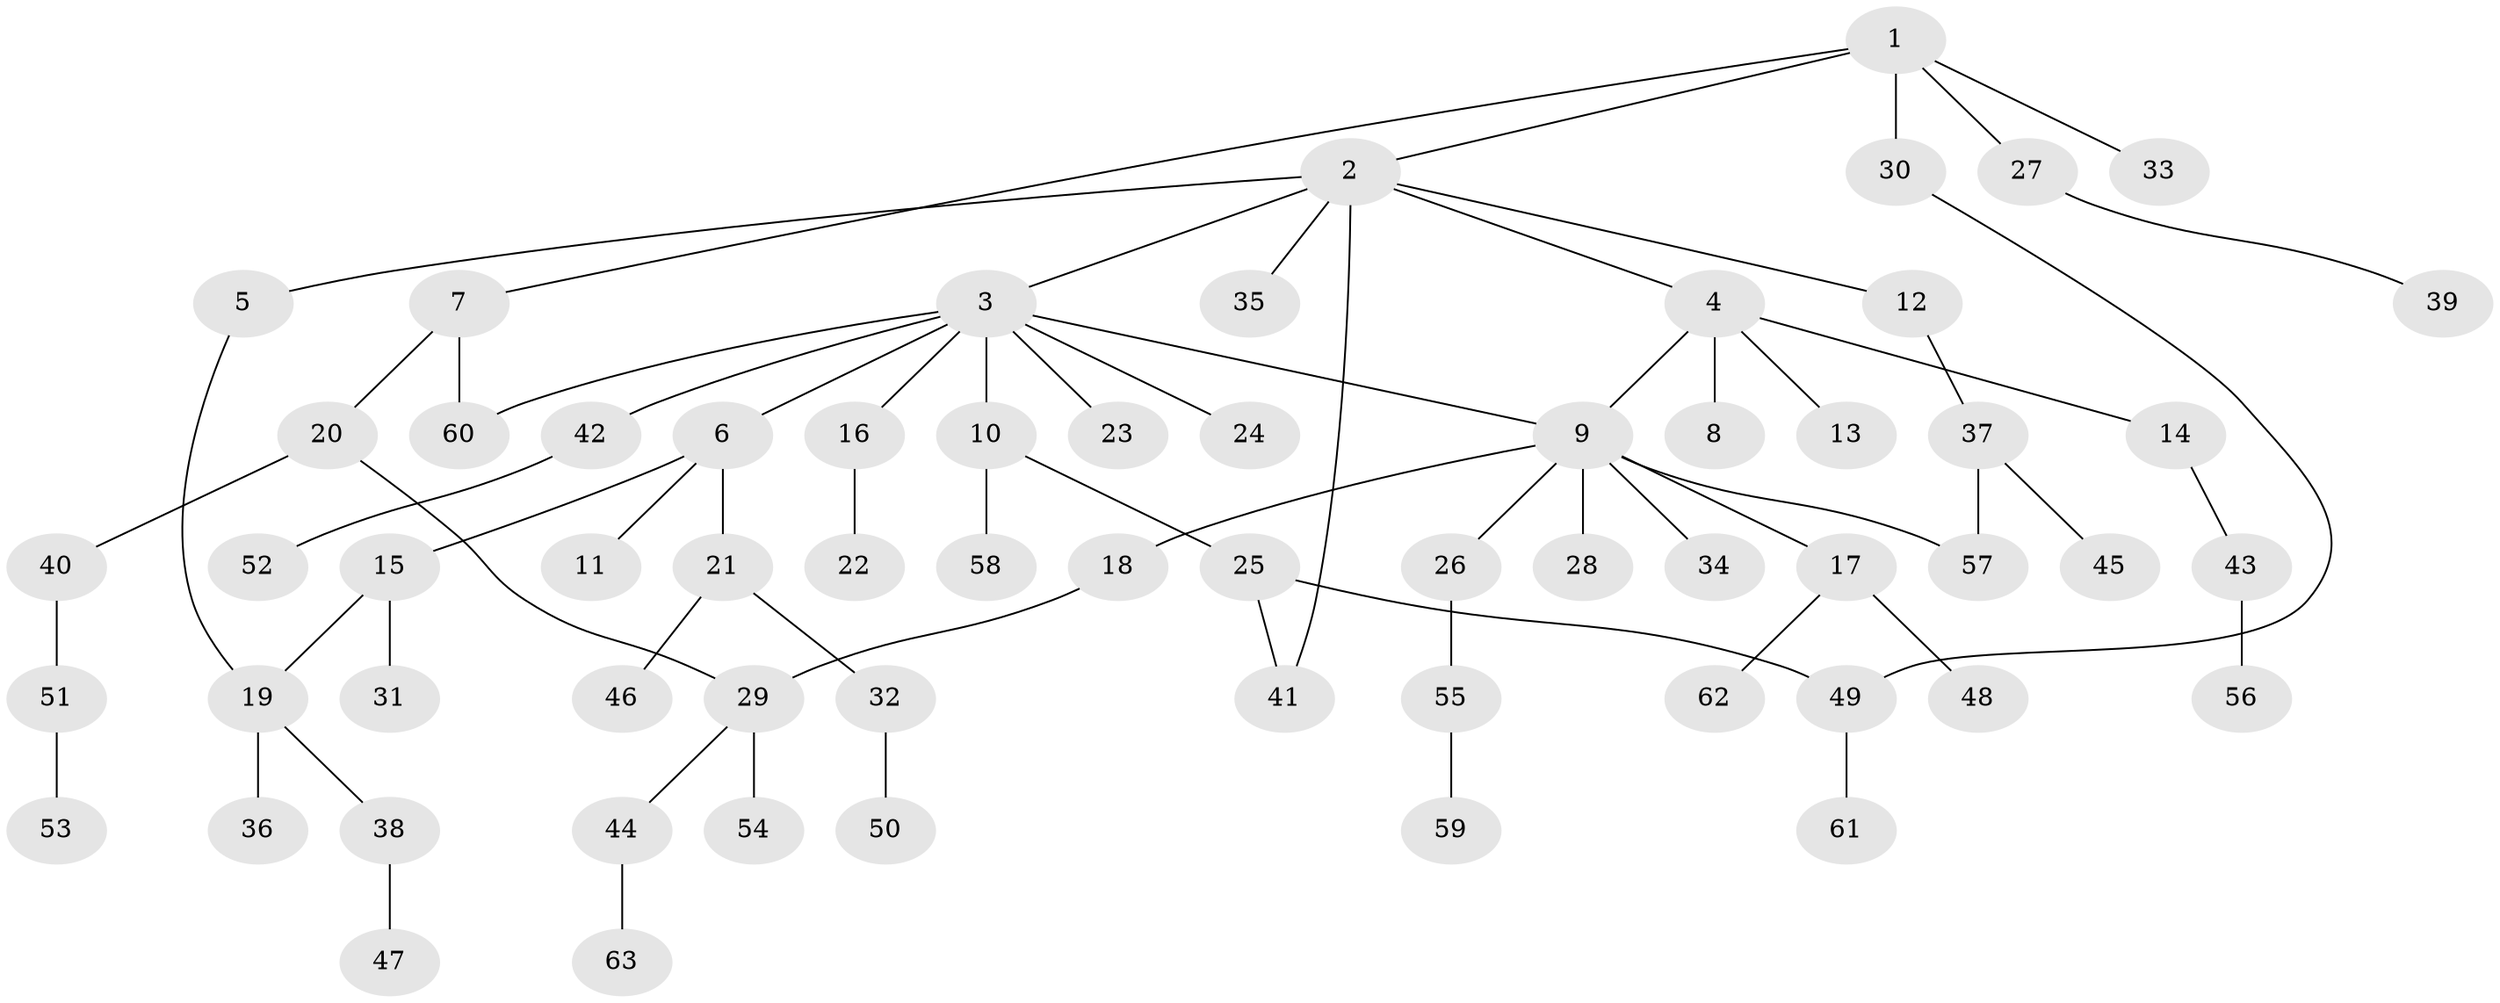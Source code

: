 // coarse degree distribution, {3: 0.15625, 6: 0.0625, 7: 0.03125, 2: 0.375, 4: 0.0625, 1: 0.3125}
// Generated by graph-tools (version 1.1) at 2025/48/03/04/25 22:48:56]
// undirected, 63 vertices, 69 edges
graph export_dot {
  node [color=gray90,style=filled];
  1;
  2;
  3;
  4;
  5;
  6;
  7;
  8;
  9;
  10;
  11;
  12;
  13;
  14;
  15;
  16;
  17;
  18;
  19;
  20;
  21;
  22;
  23;
  24;
  25;
  26;
  27;
  28;
  29;
  30;
  31;
  32;
  33;
  34;
  35;
  36;
  37;
  38;
  39;
  40;
  41;
  42;
  43;
  44;
  45;
  46;
  47;
  48;
  49;
  50;
  51;
  52;
  53;
  54;
  55;
  56;
  57;
  58;
  59;
  60;
  61;
  62;
  63;
  1 -- 2;
  1 -- 7;
  1 -- 27;
  1 -- 30;
  1 -- 33;
  2 -- 3;
  2 -- 4;
  2 -- 5;
  2 -- 12;
  2 -- 35;
  2 -- 41;
  3 -- 6;
  3 -- 9;
  3 -- 10;
  3 -- 16;
  3 -- 23;
  3 -- 24;
  3 -- 42;
  3 -- 60;
  4 -- 8;
  4 -- 13;
  4 -- 14;
  4 -- 9;
  5 -- 19;
  6 -- 11;
  6 -- 15;
  6 -- 21;
  7 -- 20;
  7 -- 60;
  9 -- 17;
  9 -- 18;
  9 -- 26;
  9 -- 28;
  9 -- 34;
  9 -- 57;
  10 -- 25;
  10 -- 58;
  12 -- 37;
  14 -- 43;
  15 -- 31;
  15 -- 19;
  16 -- 22;
  17 -- 48;
  17 -- 62;
  18 -- 29;
  19 -- 36;
  19 -- 38;
  20 -- 40;
  20 -- 29;
  21 -- 32;
  21 -- 46;
  25 -- 41;
  25 -- 49;
  26 -- 55;
  27 -- 39;
  29 -- 44;
  29 -- 54;
  30 -- 49;
  32 -- 50;
  37 -- 45;
  37 -- 57;
  38 -- 47;
  40 -- 51;
  42 -- 52;
  43 -- 56;
  44 -- 63;
  49 -- 61;
  51 -- 53;
  55 -- 59;
}
